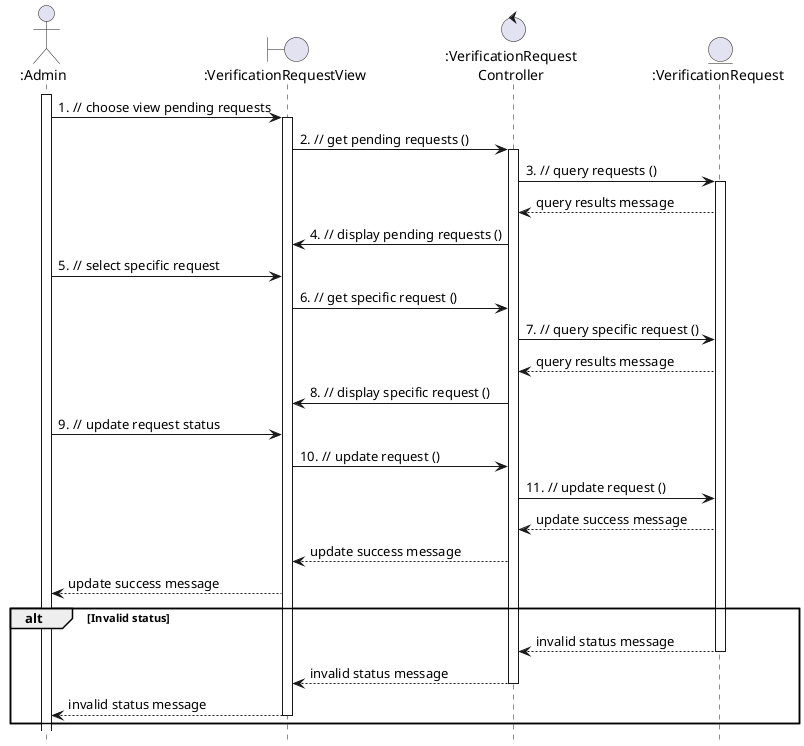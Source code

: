 @startuml
hide footbox


actor ":Admin" as Admin
boundary ":VerificationRequestView" as PendingRequestsView
control ":VerificationRequest\nController" as VerificationRequestController
entity ":VerificationRequest" as PendingRequests

Admin ++
  Admin -> PendingRequestsView: 1. // choose view pending requests
  PendingRequestsView ++
    PendingRequestsView -> VerificationRequestController: 2. // get pending requests ()
    VerificationRequestController ++
      VerificationRequestController -> PendingRequests: 3. // query requests ()
        PendingRequests ++
        PendingRequests --> VerificationRequestController: query results message
      VerificationRequestController -> PendingRequestsView: 4. // display pending requests ()


  Admin -> PendingRequestsView: 5. // select specific request
    PendingRequestsView -> VerificationRequestController: 6. // get specific request ()
      VerificationRequestController -> PendingRequests: 7. // query specific request ()
        PendingRequests --> VerificationRequestController: query results message
      VerificationRequestController -> PendingRequestsView: 8. // display specific request ()

  Admin -> PendingRequestsView: 9. // update request status
    PendingRequestsView -> VerificationRequestController: 10. // update request ()
      VerificationRequestController -> PendingRequests: 11. // update request ()
        PendingRequests --> VerificationRequestController: update success message
      VerificationRequestController --> PendingRequestsView: update success message
    PendingRequestsView --> Admin: update success message

alt Invalid status
  PendingRequests --> VerificationRequestController: invalid status message
  PendingRequests --
    VerificationRequestController --> PendingRequestsView: invalid status message
    VerificationRequestController --
    PendingRequestsView --> Admin: invalid status message
    PendingRequestsView --
end

@enduml